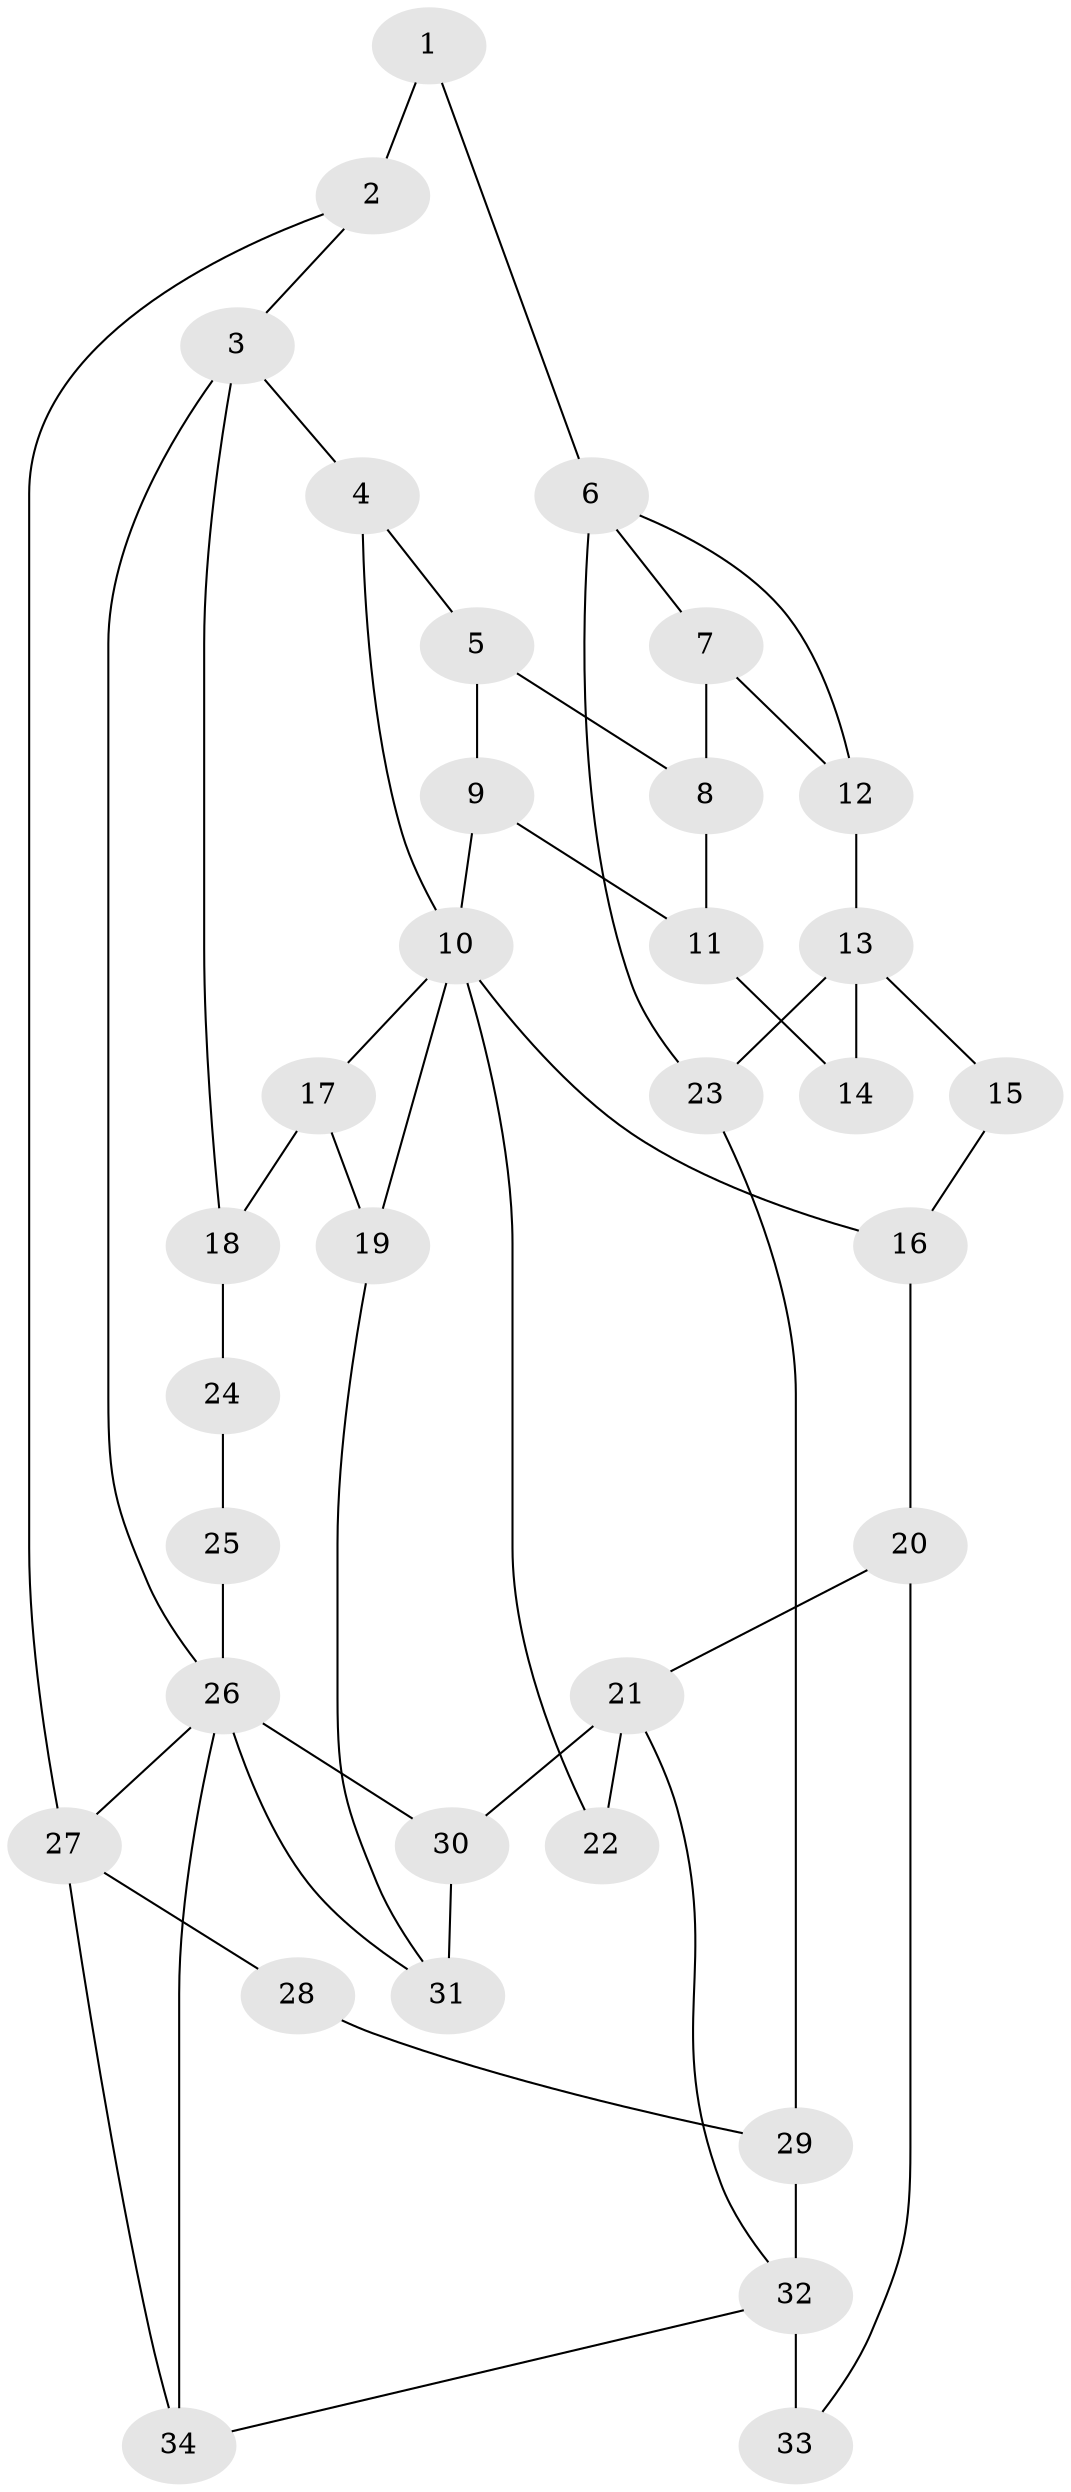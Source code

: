 // original degree distribution, {3: 0.058823529411764705, 6: 0.23529411764705882, 5: 0.5, 4: 0.20588235294117646}
// Generated by graph-tools (version 1.1) at 2025/38/03/09/25 02:38:37]
// undirected, 34 vertices, 53 edges
graph export_dot {
graph [start="1"]
  node [color=gray90,style=filled];
  1;
  2;
  3;
  4;
  5;
  6;
  7;
  8;
  9;
  10;
  11;
  12;
  13;
  14;
  15;
  16;
  17;
  18;
  19;
  20;
  21;
  22;
  23;
  24;
  25;
  26;
  27;
  28;
  29;
  30;
  31;
  32;
  33;
  34;
  1 -- 2 [weight=2.0];
  1 -- 6 [weight=2.0];
  2 -- 3 [weight=1.0];
  2 -- 27 [weight=1.0];
  3 -- 4 [weight=1.0];
  3 -- 18 [weight=1.0];
  3 -- 26 [weight=1.0];
  4 -- 5 [weight=1.0];
  4 -- 10 [weight=1.0];
  5 -- 8 [weight=1.0];
  5 -- 9 [weight=2.0];
  6 -- 7 [weight=1.0];
  6 -- 12 [weight=1.0];
  6 -- 23 [weight=2.0];
  7 -- 8 [weight=1.0];
  7 -- 12 [weight=1.0];
  8 -- 11 [weight=1.0];
  9 -- 10 [weight=1.0];
  9 -- 11 [weight=1.0];
  10 -- 16 [weight=1.0];
  10 -- 17 [weight=1.0];
  10 -- 19 [weight=1.0];
  10 -- 22 [weight=1.0];
  11 -- 14 [weight=1.0];
  12 -- 13 [weight=1.0];
  13 -- 14 [weight=2.0];
  13 -- 15 [weight=2.0];
  13 -- 23 [weight=1.0];
  15 -- 16 [weight=1.0];
  16 -- 20 [weight=1.0];
  17 -- 18 [weight=1.0];
  17 -- 19 [weight=2.0];
  18 -- 24 [weight=2.0];
  19 -- 31 [weight=1.0];
  20 -- 21 [weight=1.0];
  20 -- 33 [weight=1.0];
  21 -- 22 [weight=2.0];
  21 -- 30 [weight=2.0];
  21 -- 32 [weight=1.0];
  23 -- 29 [weight=2.0];
  24 -- 25 [weight=1.0];
  25 -- 26 [weight=2.0];
  26 -- 27 [weight=1.0];
  26 -- 30 [weight=1.0];
  26 -- 31 [weight=1.0];
  26 -- 34 [weight=1.0];
  27 -- 28 [weight=1.0];
  27 -- 34 [weight=1.0];
  28 -- 29 [weight=2.0];
  29 -- 32 [weight=2.0];
  30 -- 31 [weight=1.0];
  32 -- 33 [weight=2.0];
  32 -- 34 [weight=1.0];
}
